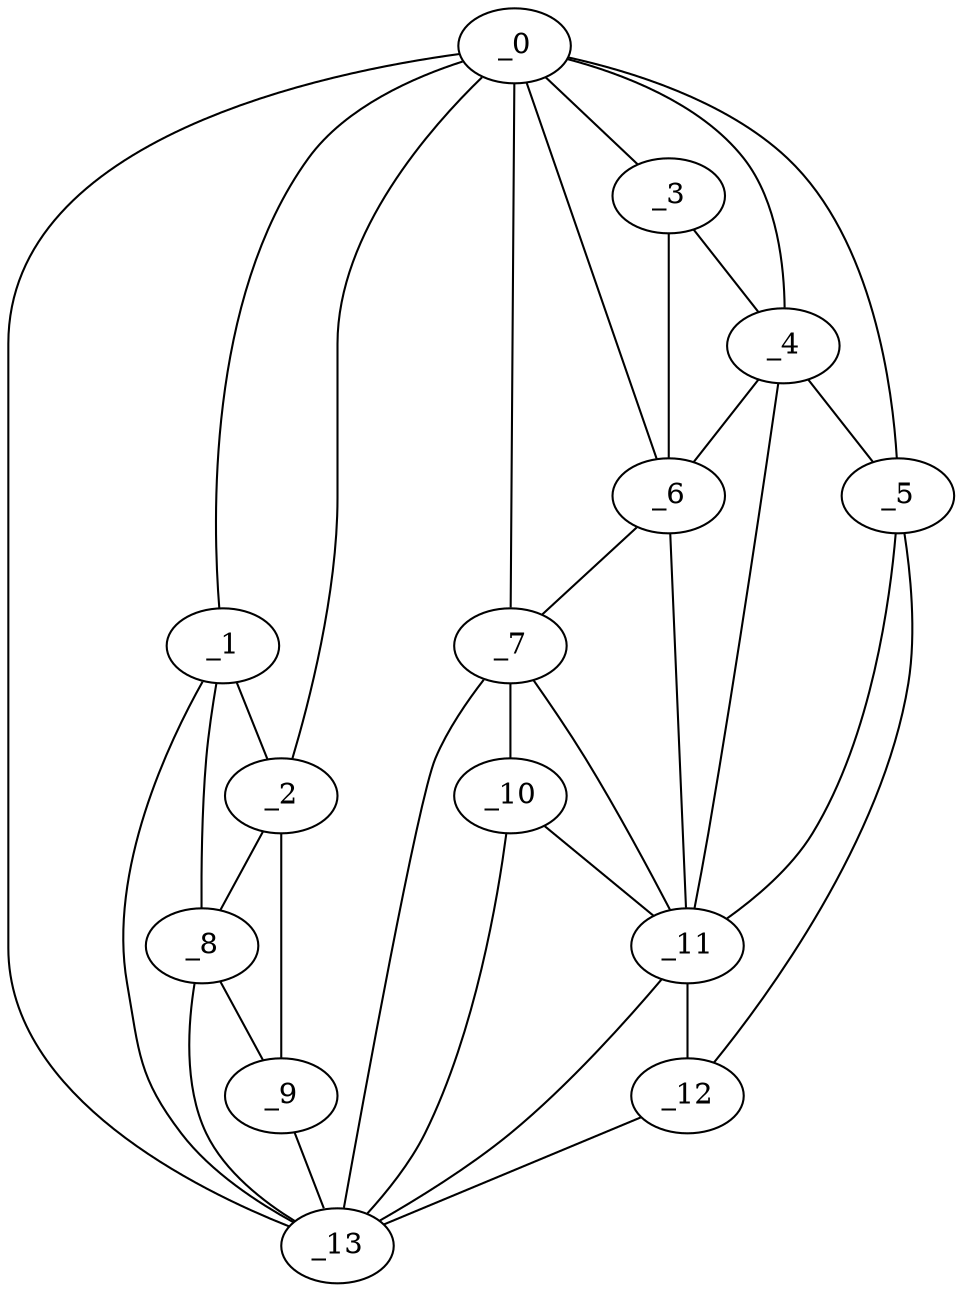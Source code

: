 graph "obj24__130.gxl" {
	_0	 [x=39,
		y=57];
	_1	 [x=43,
		y=29];
	_0 -- _1	 [valence=2];
	_2	 [x=44,
		y=8];
	_0 -- _2	 [valence=1];
	_3	 [x=56,
		y=92];
	_0 -- _3	 [valence=1];
	_4	 [x=56,
		y=97];
	_0 -- _4	 [valence=2];
	_5	 [x=58,
		y=110];
	_0 -- _5	 [valence=1];
	_6	 [x=77,
		y=77];
	_0 -- _6	 [valence=2];
	_7	 [x=85,
		y=69];
	_0 -- _7	 [valence=2];
	_13	 [x=93,
		y=50];
	_0 -- _13	 [valence=2];
	_1 -- _2	 [valence=2];
	_8	 [x=90,
		y=29];
	_1 -- _8	 [valence=2];
	_1 -- _13	 [valence=2];
	_2 -- _8	 [valence=2];
	_9	 [x=91,
		y=9];
	_2 -- _9	 [valence=1];
	_3 -- _4	 [valence=2];
	_3 -- _6	 [valence=2];
	_4 -- _5	 [valence=2];
	_4 -- _6	 [valence=1];
	_11	 [x=91,
		y=109];
	_4 -- _11	 [valence=2];
	_5 -- _11	 [valence=1];
	_12	 [x=92,
		y=118];
	_5 -- _12	 [valence=1];
	_6 -- _7	 [valence=1];
	_6 -- _11	 [valence=1];
	_10	 [x=91,
		y=62];
	_7 -- _10	 [valence=1];
	_7 -- _11	 [valence=2];
	_7 -- _13	 [valence=1];
	_8 -- _9	 [valence=2];
	_8 -- _13	 [valence=2];
	_9 -- _13	 [valence=1];
	_10 -- _11	 [valence=2];
	_10 -- _13	 [valence=2];
	_11 -- _12	 [valence=1];
	_11 -- _13	 [valence=2];
	_12 -- _13	 [valence=1];
}
